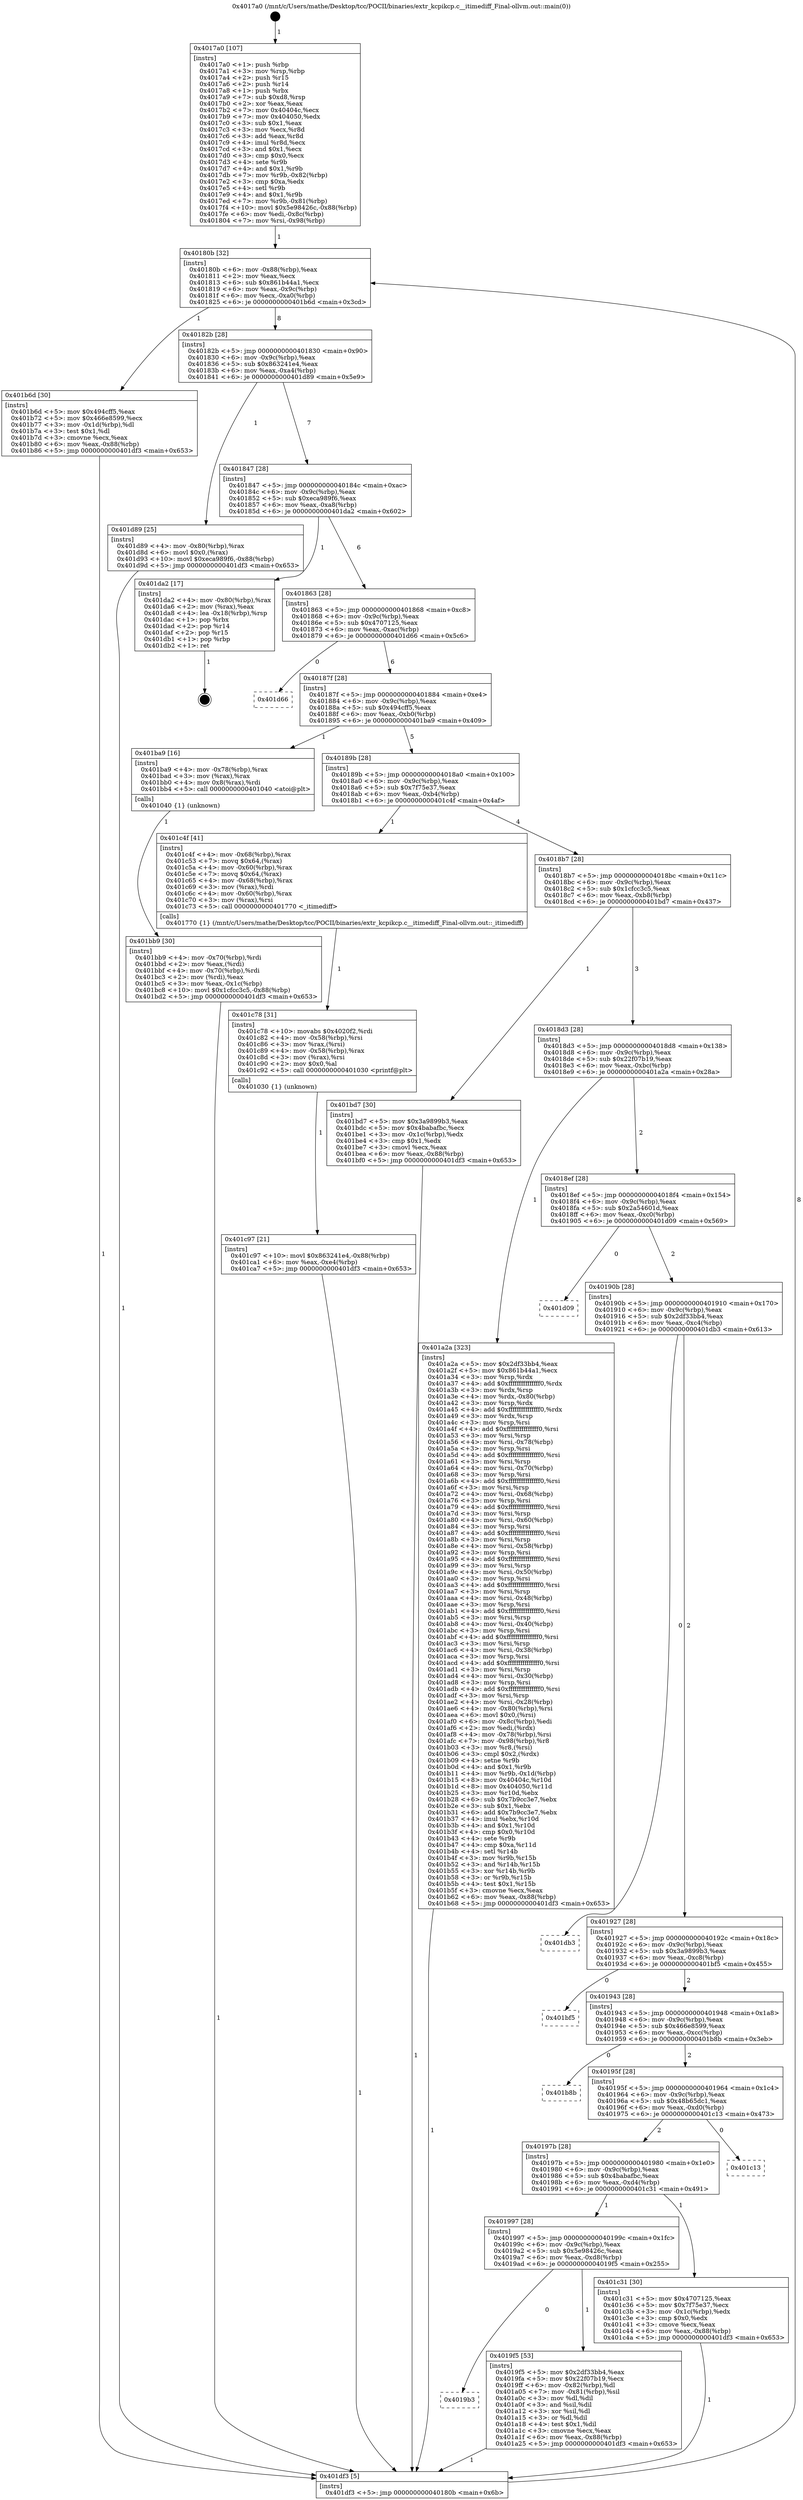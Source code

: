 digraph "0x4017a0" {
  label = "0x4017a0 (/mnt/c/Users/mathe/Desktop/tcc/POCII/binaries/extr_kcpikcp.c__itimediff_Final-ollvm.out::main(0))"
  labelloc = "t"
  node[shape=record]

  Entry [label="",width=0.3,height=0.3,shape=circle,fillcolor=black,style=filled]
  "0x40180b" [label="{
     0x40180b [32]\l
     | [instrs]\l
     &nbsp;&nbsp;0x40180b \<+6\>: mov -0x88(%rbp),%eax\l
     &nbsp;&nbsp;0x401811 \<+2\>: mov %eax,%ecx\l
     &nbsp;&nbsp;0x401813 \<+6\>: sub $0x861b44a1,%ecx\l
     &nbsp;&nbsp;0x401819 \<+6\>: mov %eax,-0x9c(%rbp)\l
     &nbsp;&nbsp;0x40181f \<+6\>: mov %ecx,-0xa0(%rbp)\l
     &nbsp;&nbsp;0x401825 \<+6\>: je 0000000000401b6d \<main+0x3cd\>\l
  }"]
  "0x401b6d" [label="{
     0x401b6d [30]\l
     | [instrs]\l
     &nbsp;&nbsp;0x401b6d \<+5\>: mov $0x494cff5,%eax\l
     &nbsp;&nbsp;0x401b72 \<+5\>: mov $0x466e8599,%ecx\l
     &nbsp;&nbsp;0x401b77 \<+3\>: mov -0x1d(%rbp),%dl\l
     &nbsp;&nbsp;0x401b7a \<+3\>: test $0x1,%dl\l
     &nbsp;&nbsp;0x401b7d \<+3\>: cmovne %ecx,%eax\l
     &nbsp;&nbsp;0x401b80 \<+6\>: mov %eax,-0x88(%rbp)\l
     &nbsp;&nbsp;0x401b86 \<+5\>: jmp 0000000000401df3 \<main+0x653\>\l
  }"]
  "0x40182b" [label="{
     0x40182b [28]\l
     | [instrs]\l
     &nbsp;&nbsp;0x40182b \<+5\>: jmp 0000000000401830 \<main+0x90\>\l
     &nbsp;&nbsp;0x401830 \<+6\>: mov -0x9c(%rbp),%eax\l
     &nbsp;&nbsp;0x401836 \<+5\>: sub $0x863241e4,%eax\l
     &nbsp;&nbsp;0x40183b \<+6\>: mov %eax,-0xa4(%rbp)\l
     &nbsp;&nbsp;0x401841 \<+6\>: je 0000000000401d89 \<main+0x5e9\>\l
  }"]
  Exit [label="",width=0.3,height=0.3,shape=circle,fillcolor=black,style=filled,peripheries=2]
  "0x401d89" [label="{
     0x401d89 [25]\l
     | [instrs]\l
     &nbsp;&nbsp;0x401d89 \<+4\>: mov -0x80(%rbp),%rax\l
     &nbsp;&nbsp;0x401d8d \<+6\>: movl $0x0,(%rax)\l
     &nbsp;&nbsp;0x401d93 \<+10\>: movl $0xeca989f6,-0x88(%rbp)\l
     &nbsp;&nbsp;0x401d9d \<+5\>: jmp 0000000000401df3 \<main+0x653\>\l
  }"]
  "0x401847" [label="{
     0x401847 [28]\l
     | [instrs]\l
     &nbsp;&nbsp;0x401847 \<+5\>: jmp 000000000040184c \<main+0xac\>\l
     &nbsp;&nbsp;0x40184c \<+6\>: mov -0x9c(%rbp),%eax\l
     &nbsp;&nbsp;0x401852 \<+5\>: sub $0xeca989f6,%eax\l
     &nbsp;&nbsp;0x401857 \<+6\>: mov %eax,-0xa8(%rbp)\l
     &nbsp;&nbsp;0x40185d \<+6\>: je 0000000000401da2 \<main+0x602\>\l
  }"]
  "0x401c97" [label="{
     0x401c97 [21]\l
     | [instrs]\l
     &nbsp;&nbsp;0x401c97 \<+10\>: movl $0x863241e4,-0x88(%rbp)\l
     &nbsp;&nbsp;0x401ca1 \<+6\>: mov %eax,-0xe4(%rbp)\l
     &nbsp;&nbsp;0x401ca7 \<+5\>: jmp 0000000000401df3 \<main+0x653\>\l
  }"]
  "0x401da2" [label="{
     0x401da2 [17]\l
     | [instrs]\l
     &nbsp;&nbsp;0x401da2 \<+4\>: mov -0x80(%rbp),%rax\l
     &nbsp;&nbsp;0x401da6 \<+2\>: mov (%rax),%eax\l
     &nbsp;&nbsp;0x401da8 \<+4\>: lea -0x18(%rbp),%rsp\l
     &nbsp;&nbsp;0x401dac \<+1\>: pop %rbx\l
     &nbsp;&nbsp;0x401dad \<+2\>: pop %r14\l
     &nbsp;&nbsp;0x401daf \<+2\>: pop %r15\l
     &nbsp;&nbsp;0x401db1 \<+1\>: pop %rbp\l
     &nbsp;&nbsp;0x401db2 \<+1\>: ret\l
  }"]
  "0x401863" [label="{
     0x401863 [28]\l
     | [instrs]\l
     &nbsp;&nbsp;0x401863 \<+5\>: jmp 0000000000401868 \<main+0xc8\>\l
     &nbsp;&nbsp;0x401868 \<+6\>: mov -0x9c(%rbp),%eax\l
     &nbsp;&nbsp;0x40186e \<+5\>: sub $0x4707125,%eax\l
     &nbsp;&nbsp;0x401873 \<+6\>: mov %eax,-0xac(%rbp)\l
     &nbsp;&nbsp;0x401879 \<+6\>: je 0000000000401d66 \<main+0x5c6\>\l
  }"]
  "0x401c78" [label="{
     0x401c78 [31]\l
     | [instrs]\l
     &nbsp;&nbsp;0x401c78 \<+10\>: movabs $0x4020f2,%rdi\l
     &nbsp;&nbsp;0x401c82 \<+4\>: mov -0x58(%rbp),%rsi\l
     &nbsp;&nbsp;0x401c86 \<+3\>: mov %rax,(%rsi)\l
     &nbsp;&nbsp;0x401c89 \<+4\>: mov -0x58(%rbp),%rax\l
     &nbsp;&nbsp;0x401c8d \<+3\>: mov (%rax),%rsi\l
     &nbsp;&nbsp;0x401c90 \<+2\>: mov $0x0,%al\l
     &nbsp;&nbsp;0x401c92 \<+5\>: call 0000000000401030 \<printf@plt\>\l
     | [calls]\l
     &nbsp;&nbsp;0x401030 \{1\} (unknown)\l
  }"]
  "0x401d66" [label="{
     0x401d66\l
  }", style=dashed]
  "0x40187f" [label="{
     0x40187f [28]\l
     | [instrs]\l
     &nbsp;&nbsp;0x40187f \<+5\>: jmp 0000000000401884 \<main+0xe4\>\l
     &nbsp;&nbsp;0x401884 \<+6\>: mov -0x9c(%rbp),%eax\l
     &nbsp;&nbsp;0x40188a \<+5\>: sub $0x494cff5,%eax\l
     &nbsp;&nbsp;0x40188f \<+6\>: mov %eax,-0xb0(%rbp)\l
     &nbsp;&nbsp;0x401895 \<+6\>: je 0000000000401ba9 \<main+0x409\>\l
  }"]
  "0x401bb9" [label="{
     0x401bb9 [30]\l
     | [instrs]\l
     &nbsp;&nbsp;0x401bb9 \<+4\>: mov -0x70(%rbp),%rdi\l
     &nbsp;&nbsp;0x401bbd \<+2\>: mov %eax,(%rdi)\l
     &nbsp;&nbsp;0x401bbf \<+4\>: mov -0x70(%rbp),%rdi\l
     &nbsp;&nbsp;0x401bc3 \<+2\>: mov (%rdi),%eax\l
     &nbsp;&nbsp;0x401bc5 \<+3\>: mov %eax,-0x1c(%rbp)\l
     &nbsp;&nbsp;0x401bc8 \<+10\>: movl $0x1cfcc3c5,-0x88(%rbp)\l
     &nbsp;&nbsp;0x401bd2 \<+5\>: jmp 0000000000401df3 \<main+0x653\>\l
  }"]
  "0x401ba9" [label="{
     0x401ba9 [16]\l
     | [instrs]\l
     &nbsp;&nbsp;0x401ba9 \<+4\>: mov -0x78(%rbp),%rax\l
     &nbsp;&nbsp;0x401bad \<+3\>: mov (%rax),%rax\l
     &nbsp;&nbsp;0x401bb0 \<+4\>: mov 0x8(%rax),%rdi\l
     &nbsp;&nbsp;0x401bb4 \<+5\>: call 0000000000401040 \<atoi@plt\>\l
     | [calls]\l
     &nbsp;&nbsp;0x401040 \{1\} (unknown)\l
  }"]
  "0x40189b" [label="{
     0x40189b [28]\l
     | [instrs]\l
     &nbsp;&nbsp;0x40189b \<+5\>: jmp 00000000004018a0 \<main+0x100\>\l
     &nbsp;&nbsp;0x4018a0 \<+6\>: mov -0x9c(%rbp),%eax\l
     &nbsp;&nbsp;0x4018a6 \<+5\>: sub $0x7f75e37,%eax\l
     &nbsp;&nbsp;0x4018ab \<+6\>: mov %eax,-0xb4(%rbp)\l
     &nbsp;&nbsp;0x4018b1 \<+6\>: je 0000000000401c4f \<main+0x4af\>\l
  }"]
  "0x4017a0" [label="{
     0x4017a0 [107]\l
     | [instrs]\l
     &nbsp;&nbsp;0x4017a0 \<+1\>: push %rbp\l
     &nbsp;&nbsp;0x4017a1 \<+3\>: mov %rsp,%rbp\l
     &nbsp;&nbsp;0x4017a4 \<+2\>: push %r15\l
     &nbsp;&nbsp;0x4017a6 \<+2\>: push %r14\l
     &nbsp;&nbsp;0x4017a8 \<+1\>: push %rbx\l
     &nbsp;&nbsp;0x4017a9 \<+7\>: sub $0xd8,%rsp\l
     &nbsp;&nbsp;0x4017b0 \<+2\>: xor %eax,%eax\l
     &nbsp;&nbsp;0x4017b2 \<+7\>: mov 0x40404c,%ecx\l
     &nbsp;&nbsp;0x4017b9 \<+7\>: mov 0x404050,%edx\l
     &nbsp;&nbsp;0x4017c0 \<+3\>: sub $0x1,%eax\l
     &nbsp;&nbsp;0x4017c3 \<+3\>: mov %ecx,%r8d\l
     &nbsp;&nbsp;0x4017c6 \<+3\>: add %eax,%r8d\l
     &nbsp;&nbsp;0x4017c9 \<+4\>: imul %r8d,%ecx\l
     &nbsp;&nbsp;0x4017cd \<+3\>: and $0x1,%ecx\l
     &nbsp;&nbsp;0x4017d0 \<+3\>: cmp $0x0,%ecx\l
     &nbsp;&nbsp;0x4017d3 \<+4\>: sete %r9b\l
     &nbsp;&nbsp;0x4017d7 \<+4\>: and $0x1,%r9b\l
     &nbsp;&nbsp;0x4017db \<+7\>: mov %r9b,-0x82(%rbp)\l
     &nbsp;&nbsp;0x4017e2 \<+3\>: cmp $0xa,%edx\l
     &nbsp;&nbsp;0x4017e5 \<+4\>: setl %r9b\l
     &nbsp;&nbsp;0x4017e9 \<+4\>: and $0x1,%r9b\l
     &nbsp;&nbsp;0x4017ed \<+7\>: mov %r9b,-0x81(%rbp)\l
     &nbsp;&nbsp;0x4017f4 \<+10\>: movl $0x5e98426c,-0x88(%rbp)\l
     &nbsp;&nbsp;0x4017fe \<+6\>: mov %edi,-0x8c(%rbp)\l
     &nbsp;&nbsp;0x401804 \<+7\>: mov %rsi,-0x98(%rbp)\l
  }"]
  "0x401c4f" [label="{
     0x401c4f [41]\l
     | [instrs]\l
     &nbsp;&nbsp;0x401c4f \<+4\>: mov -0x68(%rbp),%rax\l
     &nbsp;&nbsp;0x401c53 \<+7\>: movq $0x64,(%rax)\l
     &nbsp;&nbsp;0x401c5a \<+4\>: mov -0x60(%rbp),%rax\l
     &nbsp;&nbsp;0x401c5e \<+7\>: movq $0x64,(%rax)\l
     &nbsp;&nbsp;0x401c65 \<+4\>: mov -0x68(%rbp),%rax\l
     &nbsp;&nbsp;0x401c69 \<+3\>: mov (%rax),%rdi\l
     &nbsp;&nbsp;0x401c6c \<+4\>: mov -0x60(%rbp),%rax\l
     &nbsp;&nbsp;0x401c70 \<+3\>: mov (%rax),%rsi\l
     &nbsp;&nbsp;0x401c73 \<+5\>: call 0000000000401770 \<_itimediff\>\l
     | [calls]\l
     &nbsp;&nbsp;0x401770 \{1\} (/mnt/c/Users/mathe/Desktop/tcc/POCII/binaries/extr_kcpikcp.c__itimediff_Final-ollvm.out::_itimediff)\l
  }"]
  "0x4018b7" [label="{
     0x4018b7 [28]\l
     | [instrs]\l
     &nbsp;&nbsp;0x4018b7 \<+5\>: jmp 00000000004018bc \<main+0x11c\>\l
     &nbsp;&nbsp;0x4018bc \<+6\>: mov -0x9c(%rbp),%eax\l
     &nbsp;&nbsp;0x4018c2 \<+5\>: sub $0x1cfcc3c5,%eax\l
     &nbsp;&nbsp;0x4018c7 \<+6\>: mov %eax,-0xb8(%rbp)\l
     &nbsp;&nbsp;0x4018cd \<+6\>: je 0000000000401bd7 \<main+0x437\>\l
  }"]
  "0x401df3" [label="{
     0x401df3 [5]\l
     | [instrs]\l
     &nbsp;&nbsp;0x401df3 \<+5\>: jmp 000000000040180b \<main+0x6b\>\l
  }"]
  "0x401bd7" [label="{
     0x401bd7 [30]\l
     | [instrs]\l
     &nbsp;&nbsp;0x401bd7 \<+5\>: mov $0x3a9899b3,%eax\l
     &nbsp;&nbsp;0x401bdc \<+5\>: mov $0x4babafbc,%ecx\l
     &nbsp;&nbsp;0x401be1 \<+3\>: mov -0x1c(%rbp),%edx\l
     &nbsp;&nbsp;0x401be4 \<+3\>: cmp $0x1,%edx\l
     &nbsp;&nbsp;0x401be7 \<+3\>: cmovl %ecx,%eax\l
     &nbsp;&nbsp;0x401bea \<+6\>: mov %eax,-0x88(%rbp)\l
     &nbsp;&nbsp;0x401bf0 \<+5\>: jmp 0000000000401df3 \<main+0x653\>\l
  }"]
  "0x4018d3" [label="{
     0x4018d3 [28]\l
     | [instrs]\l
     &nbsp;&nbsp;0x4018d3 \<+5\>: jmp 00000000004018d8 \<main+0x138\>\l
     &nbsp;&nbsp;0x4018d8 \<+6\>: mov -0x9c(%rbp),%eax\l
     &nbsp;&nbsp;0x4018de \<+5\>: sub $0x22f07b19,%eax\l
     &nbsp;&nbsp;0x4018e3 \<+6\>: mov %eax,-0xbc(%rbp)\l
     &nbsp;&nbsp;0x4018e9 \<+6\>: je 0000000000401a2a \<main+0x28a\>\l
  }"]
  "0x4019b3" [label="{
     0x4019b3\l
  }", style=dashed]
  "0x401a2a" [label="{
     0x401a2a [323]\l
     | [instrs]\l
     &nbsp;&nbsp;0x401a2a \<+5\>: mov $0x2df33bb4,%eax\l
     &nbsp;&nbsp;0x401a2f \<+5\>: mov $0x861b44a1,%ecx\l
     &nbsp;&nbsp;0x401a34 \<+3\>: mov %rsp,%rdx\l
     &nbsp;&nbsp;0x401a37 \<+4\>: add $0xfffffffffffffff0,%rdx\l
     &nbsp;&nbsp;0x401a3b \<+3\>: mov %rdx,%rsp\l
     &nbsp;&nbsp;0x401a3e \<+4\>: mov %rdx,-0x80(%rbp)\l
     &nbsp;&nbsp;0x401a42 \<+3\>: mov %rsp,%rdx\l
     &nbsp;&nbsp;0x401a45 \<+4\>: add $0xfffffffffffffff0,%rdx\l
     &nbsp;&nbsp;0x401a49 \<+3\>: mov %rdx,%rsp\l
     &nbsp;&nbsp;0x401a4c \<+3\>: mov %rsp,%rsi\l
     &nbsp;&nbsp;0x401a4f \<+4\>: add $0xfffffffffffffff0,%rsi\l
     &nbsp;&nbsp;0x401a53 \<+3\>: mov %rsi,%rsp\l
     &nbsp;&nbsp;0x401a56 \<+4\>: mov %rsi,-0x78(%rbp)\l
     &nbsp;&nbsp;0x401a5a \<+3\>: mov %rsp,%rsi\l
     &nbsp;&nbsp;0x401a5d \<+4\>: add $0xfffffffffffffff0,%rsi\l
     &nbsp;&nbsp;0x401a61 \<+3\>: mov %rsi,%rsp\l
     &nbsp;&nbsp;0x401a64 \<+4\>: mov %rsi,-0x70(%rbp)\l
     &nbsp;&nbsp;0x401a68 \<+3\>: mov %rsp,%rsi\l
     &nbsp;&nbsp;0x401a6b \<+4\>: add $0xfffffffffffffff0,%rsi\l
     &nbsp;&nbsp;0x401a6f \<+3\>: mov %rsi,%rsp\l
     &nbsp;&nbsp;0x401a72 \<+4\>: mov %rsi,-0x68(%rbp)\l
     &nbsp;&nbsp;0x401a76 \<+3\>: mov %rsp,%rsi\l
     &nbsp;&nbsp;0x401a79 \<+4\>: add $0xfffffffffffffff0,%rsi\l
     &nbsp;&nbsp;0x401a7d \<+3\>: mov %rsi,%rsp\l
     &nbsp;&nbsp;0x401a80 \<+4\>: mov %rsi,-0x60(%rbp)\l
     &nbsp;&nbsp;0x401a84 \<+3\>: mov %rsp,%rsi\l
     &nbsp;&nbsp;0x401a87 \<+4\>: add $0xfffffffffffffff0,%rsi\l
     &nbsp;&nbsp;0x401a8b \<+3\>: mov %rsi,%rsp\l
     &nbsp;&nbsp;0x401a8e \<+4\>: mov %rsi,-0x58(%rbp)\l
     &nbsp;&nbsp;0x401a92 \<+3\>: mov %rsp,%rsi\l
     &nbsp;&nbsp;0x401a95 \<+4\>: add $0xfffffffffffffff0,%rsi\l
     &nbsp;&nbsp;0x401a99 \<+3\>: mov %rsi,%rsp\l
     &nbsp;&nbsp;0x401a9c \<+4\>: mov %rsi,-0x50(%rbp)\l
     &nbsp;&nbsp;0x401aa0 \<+3\>: mov %rsp,%rsi\l
     &nbsp;&nbsp;0x401aa3 \<+4\>: add $0xfffffffffffffff0,%rsi\l
     &nbsp;&nbsp;0x401aa7 \<+3\>: mov %rsi,%rsp\l
     &nbsp;&nbsp;0x401aaa \<+4\>: mov %rsi,-0x48(%rbp)\l
     &nbsp;&nbsp;0x401aae \<+3\>: mov %rsp,%rsi\l
     &nbsp;&nbsp;0x401ab1 \<+4\>: add $0xfffffffffffffff0,%rsi\l
     &nbsp;&nbsp;0x401ab5 \<+3\>: mov %rsi,%rsp\l
     &nbsp;&nbsp;0x401ab8 \<+4\>: mov %rsi,-0x40(%rbp)\l
     &nbsp;&nbsp;0x401abc \<+3\>: mov %rsp,%rsi\l
     &nbsp;&nbsp;0x401abf \<+4\>: add $0xfffffffffffffff0,%rsi\l
     &nbsp;&nbsp;0x401ac3 \<+3\>: mov %rsi,%rsp\l
     &nbsp;&nbsp;0x401ac6 \<+4\>: mov %rsi,-0x38(%rbp)\l
     &nbsp;&nbsp;0x401aca \<+3\>: mov %rsp,%rsi\l
     &nbsp;&nbsp;0x401acd \<+4\>: add $0xfffffffffffffff0,%rsi\l
     &nbsp;&nbsp;0x401ad1 \<+3\>: mov %rsi,%rsp\l
     &nbsp;&nbsp;0x401ad4 \<+4\>: mov %rsi,-0x30(%rbp)\l
     &nbsp;&nbsp;0x401ad8 \<+3\>: mov %rsp,%rsi\l
     &nbsp;&nbsp;0x401adb \<+4\>: add $0xfffffffffffffff0,%rsi\l
     &nbsp;&nbsp;0x401adf \<+3\>: mov %rsi,%rsp\l
     &nbsp;&nbsp;0x401ae2 \<+4\>: mov %rsi,-0x28(%rbp)\l
     &nbsp;&nbsp;0x401ae6 \<+4\>: mov -0x80(%rbp),%rsi\l
     &nbsp;&nbsp;0x401aea \<+6\>: movl $0x0,(%rsi)\l
     &nbsp;&nbsp;0x401af0 \<+6\>: mov -0x8c(%rbp),%edi\l
     &nbsp;&nbsp;0x401af6 \<+2\>: mov %edi,(%rdx)\l
     &nbsp;&nbsp;0x401af8 \<+4\>: mov -0x78(%rbp),%rsi\l
     &nbsp;&nbsp;0x401afc \<+7\>: mov -0x98(%rbp),%r8\l
     &nbsp;&nbsp;0x401b03 \<+3\>: mov %r8,(%rsi)\l
     &nbsp;&nbsp;0x401b06 \<+3\>: cmpl $0x2,(%rdx)\l
     &nbsp;&nbsp;0x401b09 \<+4\>: setne %r9b\l
     &nbsp;&nbsp;0x401b0d \<+4\>: and $0x1,%r9b\l
     &nbsp;&nbsp;0x401b11 \<+4\>: mov %r9b,-0x1d(%rbp)\l
     &nbsp;&nbsp;0x401b15 \<+8\>: mov 0x40404c,%r10d\l
     &nbsp;&nbsp;0x401b1d \<+8\>: mov 0x404050,%r11d\l
     &nbsp;&nbsp;0x401b25 \<+3\>: mov %r10d,%ebx\l
     &nbsp;&nbsp;0x401b28 \<+6\>: sub $0x7b9cc3e7,%ebx\l
     &nbsp;&nbsp;0x401b2e \<+3\>: sub $0x1,%ebx\l
     &nbsp;&nbsp;0x401b31 \<+6\>: add $0x7b9cc3e7,%ebx\l
     &nbsp;&nbsp;0x401b37 \<+4\>: imul %ebx,%r10d\l
     &nbsp;&nbsp;0x401b3b \<+4\>: and $0x1,%r10d\l
     &nbsp;&nbsp;0x401b3f \<+4\>: cmp $0x0,%r10d\l
     &nbsp;&nbsp;0x401b43 \<+4\>: sete %r9b\l
     &nbsp;&nbsp;0x401b47 \<+4\>: cmp $0xa,%r11d\l
     &nbsp;&nbsp;0x401b4b \<+4\>: setl %r14b\l
     &nbsp;&nbsp;0x401b4f \<+3\>: mov %r9b,%r15b\l
     &nbsp;&nbsp;0x401b52 \<+3\>: and %r14b,%r15b\l
     &nbsp;&nbsp;0x401b55 \<+3\>: xor %r14b,%r9b\l
     &nbsp;&nbsp;0x401b58 \<+3\>: or %r9b,%r15b\l
     &nbsp;&nbsp;0x401b5b \<+4\>: test $0x1,%r15b\l
     &nbsp;&nbsp;0x401b5f \<+3\>: cmovne %ecx,%eax\l
     &nbsp;&nbsp;0x401b62 \<+6\>: mov %eax,-0x88(%rbp)\l
     &nbsp;&nbsp;0x401b68 \<+5\>: jmp 0000000000401df3 \<main+0x653\>\l
  }"]
  "0x4018ef" [label="{
     0x4018ef [28]\l
     | [instrs]\l
     &nbsp;&nbsp;0x4018ef \<+5\>: jmp 00000000004018f4 \<main+0x154\>\l
     &nbsp;&nbsp;0x4018f4 \<+6\>: mov -0x9c(%rbp),%eax\l
     &nbsp;&nbsp;0x4018fa \<+5\>: sub $0x2a54601d,%eax\l
     &nbsp;&nbsp;0x4018ff \<+6\>: mov %eax,-0xc0(%rbp)\l
     &nbsp;&nbsp;0x401905 \<+6\>: je 0000000000401d09 \<main+0x569\>\l
  }"]
  "0x4019f5" [label="{
     0x4019f5 [53]\l
     | [instrs]\l
     &nbsp;&nbsp;0x4019f5 \<+5\>: mov $0x2df33bb4,%eax\l
     &nbsp;&nbsp;0x4019fa \<+5\>: mov $0x22f07b19,%ecx\l
     &nbsp;&nbsp;0x4019ff \<+6\>: mov -0x82(%rbp),%dl\l
     &nbsp;&nbsp;0x401a05 \<+7\>: mov -0x81(%rbp),%sil\l
     &nbsp;&nbsp;0x401a0c \<+3\>: mov %dl,%dil\l
     &nbsp;&nbsp;0x401a0f \<+3\>: and %sil,%dil\l
     &nbsp;&nbsp;0x401a12 \<+3\>: xor %sil,%dl\l
     &nbsp;&nbsp;0x401a15 \<+3\>: or %dl,%dil\l
     &nbsp;&nbsp;0x401a18 \<+4\>: test $0x1,%dil\l
     &nbsp;&nbsp;0x401a1c \<+3\>: cmovne %ecx,%eax\l
     &nbsp;&nbsp;0x401a1f \<+6\>: mov %eax,-0x88(%rbp)\l
     &nbsp;&nbsp;0x401a25 \<+5\>: jmp 0000000000401df3 \<main+0x653\>\l
  }"]
  "0x401d09" [label="{
     0x401d09\l
  }", style=dashed]
  "0x40190b" [label="{
     0x40190b [28]\l
     | [instrs]\l
     &nbsp;&nbsp;0x40190b \<+5\>: jmp 0000000000401910 \<main+0x170\>\l
     &nbsp;&nbsp;0x401910 \<+6\>: mov -0x9c(%rbp),%eax\l
     &nbsp;&nbsp;0x401916 \<+5\>: sub $0x2df33bb4,%eax\l
     &nbsp;&nbsp;0x40191b \<+6\>: mov %eax,-0xc4(%rbp)\l
     &nbsp;&nbsp;0x401921 \<+6\>: je 0000000000401db3 \<main+0x613\>\l
  }"]
  "0x401997" [label="{
     0x401997 [28]\l
     | [instrs]\l
     &nbsp;&nbsp;0x401997 \<+5\>: jmp 000000000040199c \<main+0x1fc\>\l
     &nbsp;&nbsp;0x40199c \<+6\>: mov -0x9c(%rbp),%eax\l
     &nbsp;&nbsp;0x4019a2 \<+5\>: sub $0x5e98426c,%eax\l
     &nbsp;&nbsp;0x4019a7 \<+6\>: mov %eax,-0xd8(%rbp)\l
     &nbsp;&nbsp;0x4019ad \<+6\>: je 00000000004019f5 \<main+0x255\>\l
  }"]
  "0x401db3" [label="{
     0x401db3\l
  }", style=dashed]
  "0x401927" [label="{
     0x401927 [28]\l
     | [instrs]\l
     &nbsp;&nbsp;0x401927 \<+5\>: jmp 000000000040192c \<main+0x18c\>\l
     &nbsp;&nbsp;0x40192c \<+6\>: mov -0x9c(%rbp),%eax\l
     &nbsp;&nbsp;0x401932 \<+5\>: sub $0x3a9899b3,%eax\l
     &nbsp;&nbsp;0x401937 \<+6\>: mov %eax,-0xc8(%rbp)\l
     &nbsp;&nbsp;0x40193d \<+6\>: je 0000000000401bf5 \<main+0x455\>\l
  }"]
  "0x401c31" [label="{
     0x401c31 [30]\l
     | [instrs]\l
     &nbsp;&nbsp;0x401c31 \<+5\>: mov $0x4707125,%eax\l
     &nbsp;&nbsp;0x401c36 \<+5\>: mov $0x7f75e37,%ecx\l
     &nbsp;&nbsp;0x401c3b \<+3\>: mov -0x1c(%rbp),%edx\l
     &nbsp;&nbsp;0x401c3e \<+3\>: cmp $0x0,%edx\l
     &nbsp;&nbsp;0x401c41 \<+3\>: cmove %ecx,%eax\l
     &nbsp;&nbsp;0x401c44 \<+6\>: mov %eax,-0x88(%rbp)\l
     &nbsp;&nbsp;0x401c4a \<+5\>: jmp 0000000000401df3 \<main+0x653\>\l
  }"]
  "0x401bf5" [label="{
     0x401bf5\l
  }", style=dashed]
  "0x401943" [label="{
     0x401943 [28]\l
     | [instrs]\l
     &nbsp;&nbsp;0x401943 \<+5\>: jmp 0000000000401948 \<main+0x1a8\>\l
     &nbsp;&nbsp;0x401948 \<+6\>: mov -0x9c(%rbp),%eax\l
     &nbsp;&nbsp;0x40194e \<+5\>: sub $0x466e8599,%eax\l
     &nbsp;&nbsp;0x401953 \<+6\>: mov %eax,-0xcc(%rbp)\l
     &nbsp;&nbsp;0x401959 \<+6\>: je 0000000000401b8b \<main+0x3eb\>\l
  }"]
  "0x40197b" [label="{
     0x40197b [28]\l
     | [instrs]\l
     &nbsp;&nbsp;0x40197b \<+5\>: jmp 0000000000401980 \<main+0x1e0\>\l
     &nbsp;&nbsp;0x401980 \<+6\>: mov -0x9c(%rbp),%eax\l
     &nbsp;&nbsp;0x401986 \<+5\>: sub $0x4babafbc,%eax\l
     &nbsp;&nbsp;0x40198b \<+6\>: mov %eax,-0xd4(%rbp)\l
     &nbsp;&nbsp;0x401991 \<+6\>: je 0000000000401c31 \<main+0x491\>\l
  }"]
  "0x401b8b" [label="{
     0x401b8b\l
  }", style=dashed]
  "0x40195f" [label="{
     0x40195f [28]\l
     | [instrs]\l
     &nbsp;&nbsp;0x40195f \<+5\>: jmp 0000000000401964 \<main+0x1c4\>\l
     &nbsp;&nbsp;0x401964 \<+6\>: mov -0x9c(%rbp),%eax\l
     &nbsp;&nbsp;0x40196a \<+5\>: sub $0x48b65dc1,%eax\l
     &nbsp;&nbsp;0x40196f \<+6\>: mov %eax,-0xd0(%rbp)\l
     &nbsp;&nbsp;0x401975 \<+6\>: je 0000000000401c13 \<main+0x473\>\l
  }"]
  "0x401c13" [label="{
     0x401c13\l
  }", style=dashed]
  Entry -> "0x4017a0" [label=" 1"]
  "0x40180b" -> "0x401b6d" [label=" 1"]
  "0x40180b" -> "0x40182b" [label=" 8"]
  "0x401da2" -> Exit [label=" 1"]
  "0x40182b" -> "0x401d89" [label=" 1"]
  "0x40182b" -> "0x401847" [label=" 7"]
  "0x401d89" -> "0x401df3" [label=" 1"]
  "0x401847" -> "0x401da2" [label=" 1"]
  "0x401847" -> "0x401863" [label=" 6"]
  "0x401c97" -> "0x401df3" [label=" 1"]
  "0x401863" -> "0x401d66" [label=" 0"]
  "0x401863" -> "0x40187f" [label=" 6"]
  "0x401c78" -> "0x401c97" [label=" 1"]
  "0x40187f" -> "0x401ba9" [label=" 1"]
  "0x40187f" -> "0x40189b" [label=" 5"]
  "0x401c4f" -> "0x401c78" [label=" 1"]
  "0x40189b" -> "0x401c4f" [label=" 1"]
  "0x40189b" -> "0x4018b7" [label=" 4"]
  "0x401bd7" -> "0x401df3" [label=" 1"]
  "0x4018b7" -> "0x401bd7" [label=" 1"]
  "0x4018b7" -> "0x4018d3" [label=" 3"]
  "0x401bb9" -> "0x401df3" [label=" 1"]
  "0x4018d3" -> "0x401a2a" [label=" 1"]
  "0x4018d3" -> "0x4018ef" [label=" 2"]
  "0x401ba9" -> "0x401bb9" [label=" 1"]
  "0x4018ef" -> "0x401d09" [label=" 0"]
  "0x4018ef" -> "0x40190b" [label=" 2"]
  "0x401b6d" -> "0x401df3" [label=" 1"]
  "0x40190b" -> "0x401db3" [label=" 0"]
  "0x40190b" -> "0x401927" [label=" 2"]
  "0x401c31" -> "0x401df3" [label=" 1"]
  "0x401927" -> "0x401bf5" [label=" 0"]
  "0x401927" -> "0x401943" [label=" 2"]
  "0x401df3" -> "0x40180b" [label=" 8"]
  "0x401943" -> "0x401b8b" [label=" 0"]
  "0x401943" -> "0x40195f" [label=" 2"]
  "0x4019f5" -> "0x401df3" [label=" 1"]
  "0x40195f" -> "0x401c13" [label=" 0"]
  "0x40195f" -> "0x40197b" [label=" 2"]
  "0x4017a0" -> "0x40180b" [label=" 1"]
  "0x40197b" -> "0x401c31" [label=" 1"]
  "0x40197b" -> "0x401997" [label=" 1"]
  "0x401a2a" -> "0x401df3" [label=" 1"]
  "0x401997" -> "0x4019f5" [label=" 1"]
  "0x401997" -> "0x4019b3" [label=" 0"]
}
